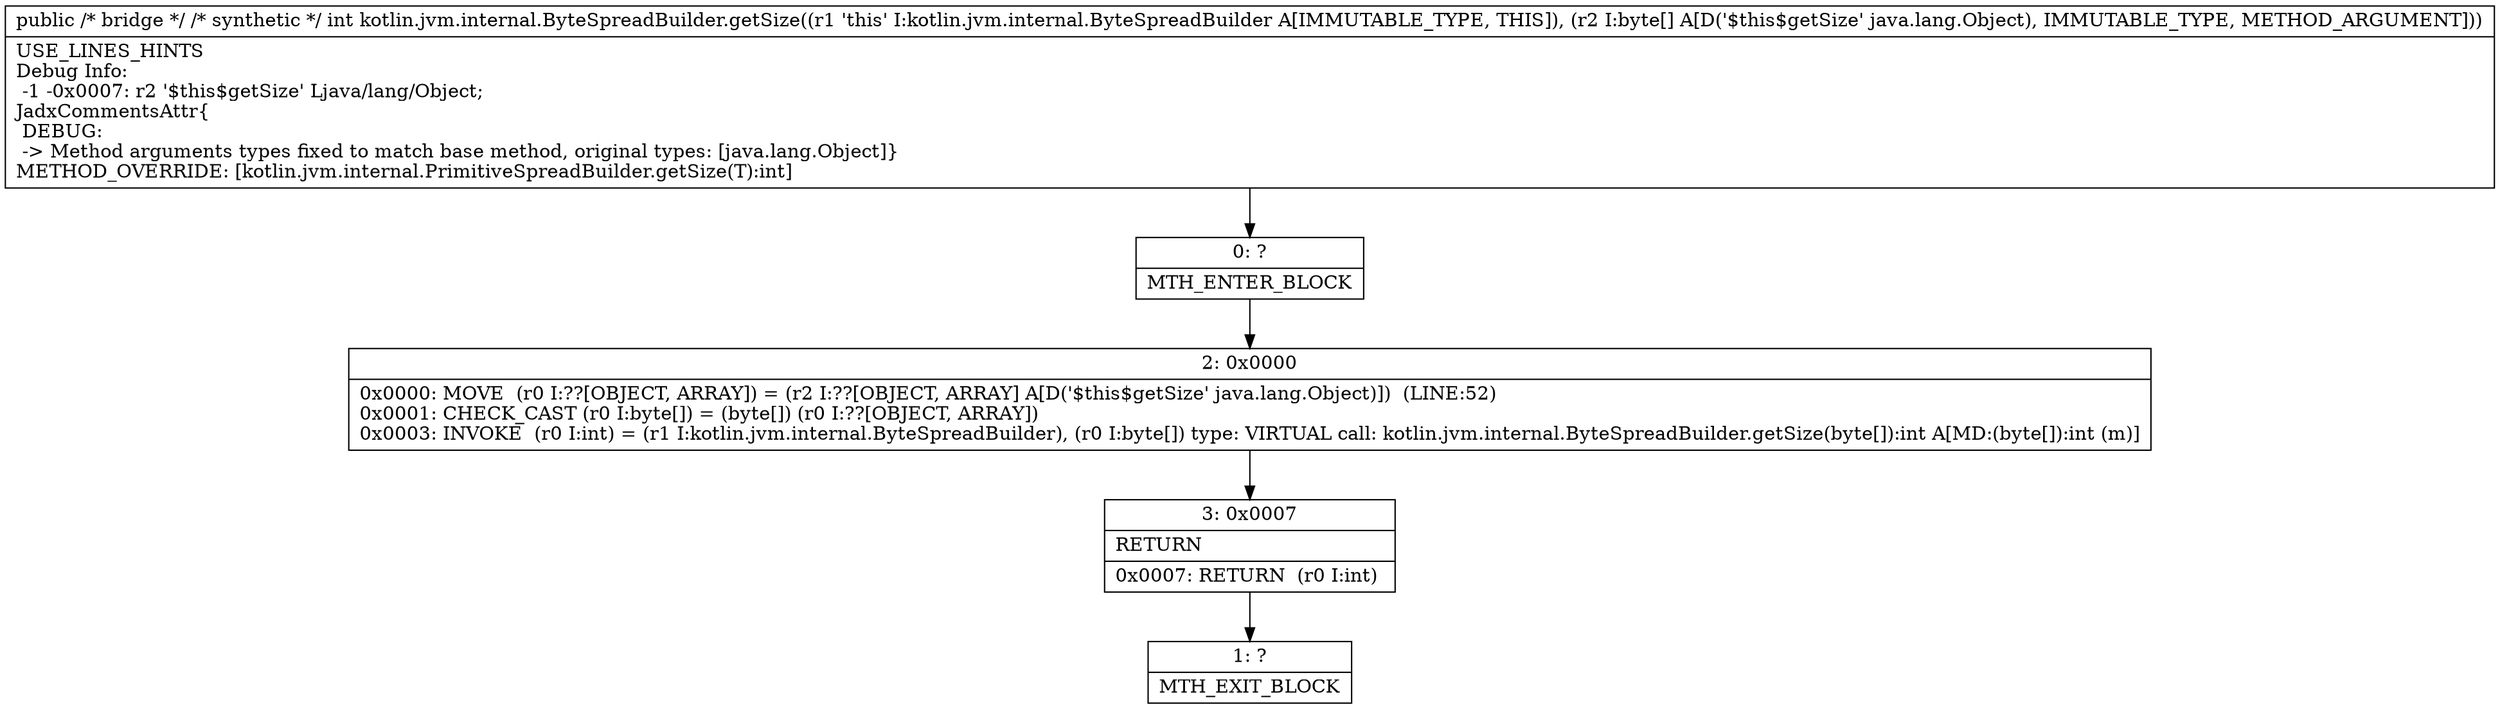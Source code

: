 digraph "CFG forkotlin.jvm.internal.ByteSpreadBuilder.getSize(Ljava\/lang\/Object;)I" {
Node_0 [shape=record,label="{0\:\ ?|MTH_ENTER_BLOCK\l}"];
Node_2 [shape=record,label="{2\:\ 0x0000|0x0000: MOVE  (r0 I:??[OBJECT, ARRAY]) = (r2 I:??[OBJECT, ARRAY] A[D('$this$getSize' java.lang.Object)])  (LINE:52)\l0x0001: CHECK_CAST (r0 I:byte[]) = (byte[]) (r0 I:??[OBJECT, ARRAY]) \l0x0003: INVOKE  (r0 I:int) = (r1 I:kotlin.jvm.internal.ByteSpreadBuilder), (r0 I:byte[]) type: VIRTUAL call: kotlin.jvm.internal.ByteSpreadBuilder.getSize(byte[]):int A[MD:(byte[]):int (m)]\l}"];
Node_3 [shape=record,label="{3\:\ 0x0007|RETURN\l|0x0007: RETURN  (r0 I:int) \l}"];
Node_1 [shape=record,label="{1\:\ ?|MTH_EXIT_BLOCK\l}"];
MethodNode[shape=record,label="{public \/* bridge *\/ \/* synthetic *\/ int kotlin.jvm.internal.ByteSpreadBuilder.getSize((r1 'this' I:kotlin.jvm.internal.ByteSpreadBuilder A[IMMUTABLE_TYPE, THIS]), (r2 I:byte[] A[D('$this$getSize' java.lang.Object), IMMUTABLE_TYPE, METHOD_ARGUMENT]))  | USE_LINES_HINTS\lDebug Info:\l  \-1 \-0x0007: r2 '$this$getSize' Ljava\/lang\/Object;\lJadxCommentsAttr\{\l DEBUG: \l \-\> Method arguments types fixed to match base method, original types: [java.lang.Object]\}\lMETHOD_OVERRIDE: [kotlin.jvm.internal.PrimitiveSpreadBuilder.getSize(T):int]\l}"];
MethodNode -> Node_0;Node_0 -> Node_2;
Node_2 -> Node_3;
Node_3 -> Node_1;
}

